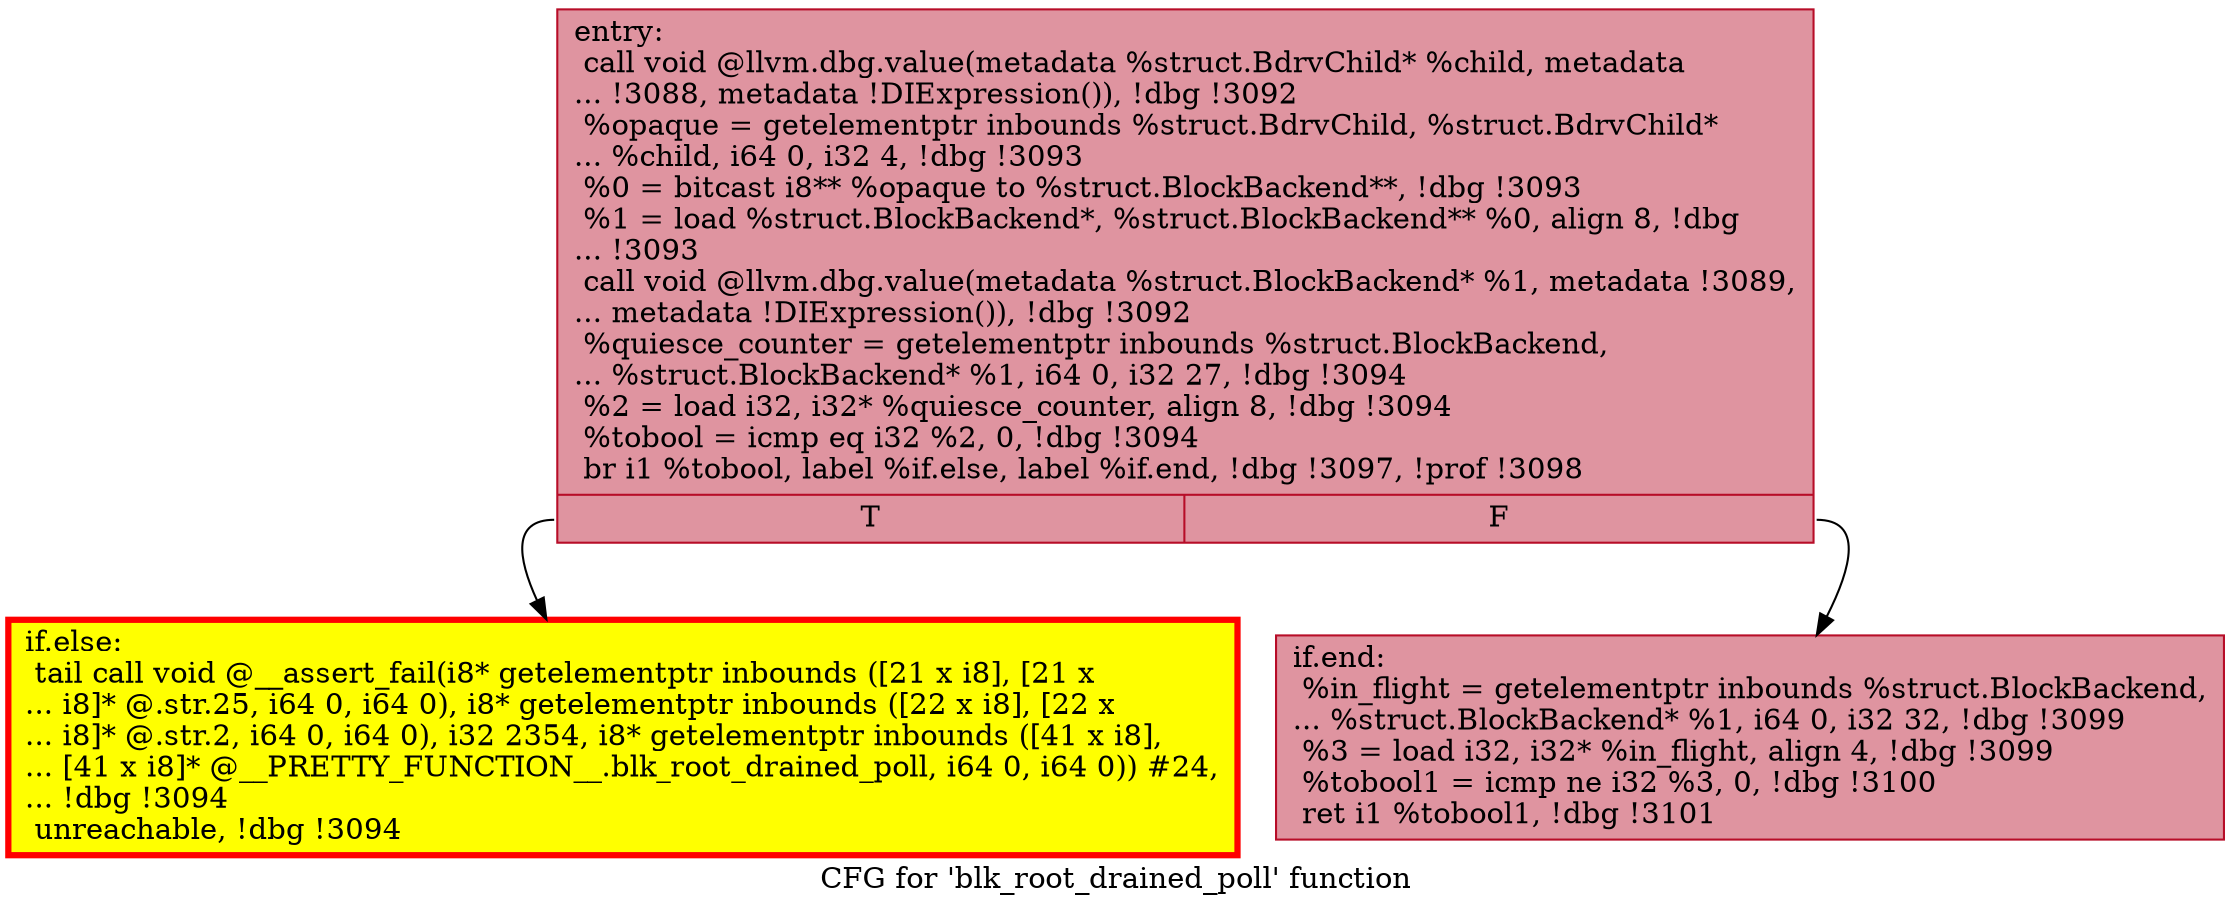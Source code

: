 digraph "CFG for 'blk_root_drained_poll' function" {
	label="CFG for 'blk_root_drained_poll' function";

	Node0x55d70fca2e80 [shape=record,color="#b70d28ff", style=filled, fillcolor="#b70d2870",label="{entry:\l  call void @llvm.dbg.value(metadata %struct.BdrvChild* %child, metadata\l... !3088, metadata !DIExpression()), !dbg !3092\l  %opaque = getelementptr inbounds %struct.BdrvChild, %struct.BdrvChild*\l... %child, i64 0, i32 4, !dbg !3093\l  %0 = bitcast i8** %opaque to %struct.BlockBackend**, !dbg !3093\l  %1 = load %struct.BlockBackend*, %struct.BlockBackend** %0, align 8, !dbg\l... !3093\l  call void @llvm.dbg.value(metadata %struct.BlockBackend* %1, metadata !3089,\l... metadata !DIExpression()), !dbg !3092\l  %quiesce_counter = getelementptr inbounds %struct.BlockBackend,\l... %struct.BlockBackend* %1, i64 0, i32 27, !dbg !3094\l  %2 = load i32, i32* %quiesce_counter, align 8, !dbg !3094\l  %tobool = icmp eq i32 %2, 0, !dbg !3094\l  br i1 %tobool, label %if.else, label %if.end, !dbg !3097, !prof !3098\l|{<s0>T|<s1>F}}"];
	Node0x55d70fca2e80:s0 -> Node0x55d70fdec4f0;
	Node0x55d70fca2e80:s1 -> Node0x55d70fdec4a0;
	Node0x55d70fdec4f0 [shape=record,penwidth=3.0, style="filled", color="red", fillcolor="yellow",label="{if.else:                                          \l  tail call void @__assert_fail(i8* getelementptr inbounds ([21 x i8], [21 x\l... i8]* @.str.25, i64 0, i64 0), i8* getelementptr inbounds ([22 x i8], [22 x\l... i8]* @.str.2, i64 0, i64 0), i32 2354, i8* getelementptr inbounds ([41 x i8],\l... [41 x i8]* @__PRETTY_FUNCTION__.blk_root_drained_poll, i64 0, i64 0)) #24,\l... !dbg !3094\l  unreachable, !dbg !3094\l}"];
	Node0x55d70fdec4a0 [shape=record,color="#b70d28ff", style=filled, fillcolor="#b70d2870",label="{if.end:                                           \l  %in_flight = getelementptr inbounds %struct.BlockBackend,\l... %struct.BlockBackend* %1, i64 0, i32 32, !dbg !3099\l  %3 = load i32, i32* %in_flight, align 4, !dbg !3099\l  %tobool1 = icmp ne i32 %3, 0, !dbg !3100\l  ret i1 %tobool1, !dbg !3101\l}"];
}
